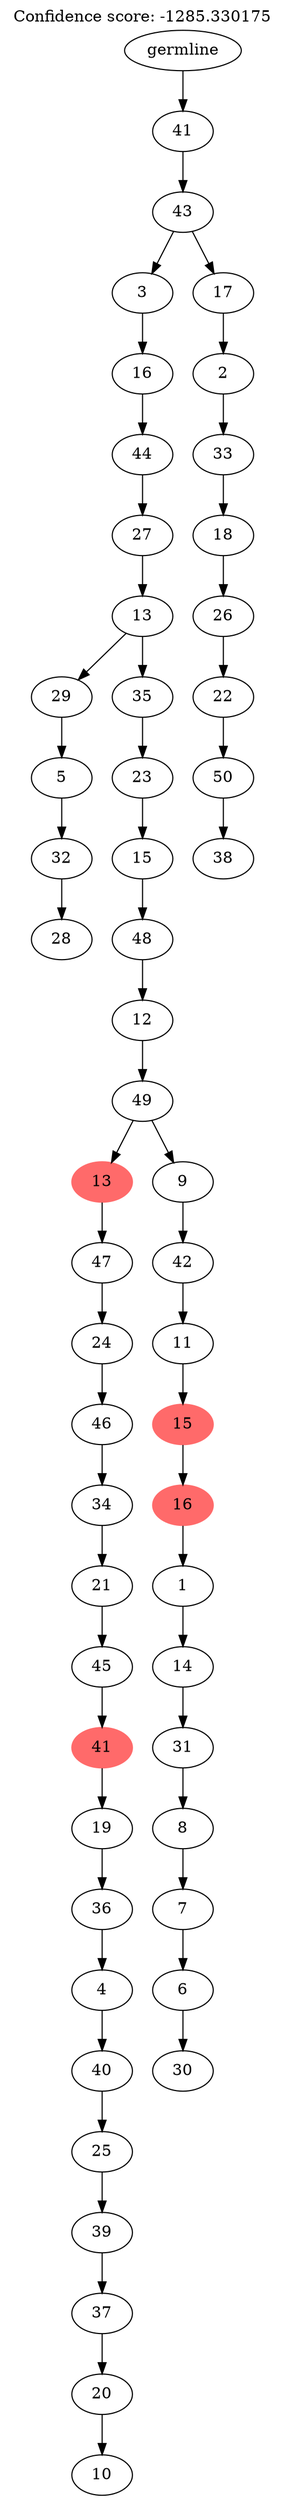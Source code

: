 digraph g {
	"53" -> "54";
	"54" [label="28"];
	"52" -> "53";
	"53" [label="32"];
	"51" -> "52";
	"52" [label="5"];
	"49" -> "50";
	"50" [label="10"];
	"48" -> "49";
	"49" [label="20"];
	"47" -> "48";
	"48" [label="37"];
	"46" -> "47";
	"47" [label="39"];
	"45" -> "46";
	"46" [label="25"];
	"44" -> "45";
	"45" [label="40"];
	"43" -> "44";
	"44" [label="4"];
	"42" -> "43";
	"43" [label="36"];
	"41" -> "42";
	"42" [label="19"];
	"40" -> "41";
	"41" [color=indianred1, style=filled, label="41"];
	"39" -> "40";
	"40" [label="45"];
	"38" -> "39";
	"39" [label="21"];
	"37" -> "38";
	"38" [label="34"];
	"36" -> "37";
	"37" [label="46"];
	"35" -> "36";
	"36" [label="24"];
	"34" -> "35";
	"35" [label="47"];
	"32" -> "33";
	"33" [label="30"];
	"31" -> "32";
	"32" [label="6"];
	"30" -> "31";
	"31" [label="7"];
	"29" -> "30";
	"30" [label="8"];
	"28" -> "29";
	"29" [label="31"];
	"27" -> "28";
	"28" [label="14"];
	"26" -> "27";
	"27" [label="1"];
	"25" -> "26";
	"26" [color=indianred1, style=filled, label="16"];
	"24" -> "25";
	"25" [color=indianred1, style=filled, label="15"];
	"23" -> "24";
	"24" [label="11"];
	"22" -> "23";
	"23" [label="42"];
	"21" -> "22";
	"22" [label="9"];
	"21" -> "34";
	"34" [color=indianred1, style=filled, label="13"];
	"20" -> "21";
	"21" [label="49"];
	"19" -> "20";
	"20" [label="12"];
	"18" -> "19";
	"19" [label="48"];
	"17" -> "18";
	"18" [label="15"];
	"16" -> "17";
	"17" [label="23"];
	"15" -> "16";
	"16" [label="35"];
	"15" -> "51";
	"51" [label="29"];
	"14" -> "15";
	"15" [label="13"];
	"13" -> "14";
	"14" [label="27"];
	"12" -> "13";
	"13" [label="44"];
	"11" -> "12";
	"12" [label="16"];
	"9" -> "10";
	"10" [label="38"];
	"8" -> "9";
	"9" [label="50"];
	"7" -> "8";
	"8" [label="22"];
	"6" -> "7";
	"7" [label="26"];
	"5" -> "6";
	"6" [label="18"];
	"4" -> "5";
	"5" [label="33"];
	"3" -> "4";
	"4" [label="2"];
	"2" -> "3";
	"3" [label="17"];
	"2" -> "11";
	"11" [label="3"];
	"1" -> "2";
	"2" [label="43"];
	"0" -> "1";
	"1" [label="41"];
	"0" [label="germline"];
	labelloc="t";
	label="Confidence score: -1285.330175";
}
